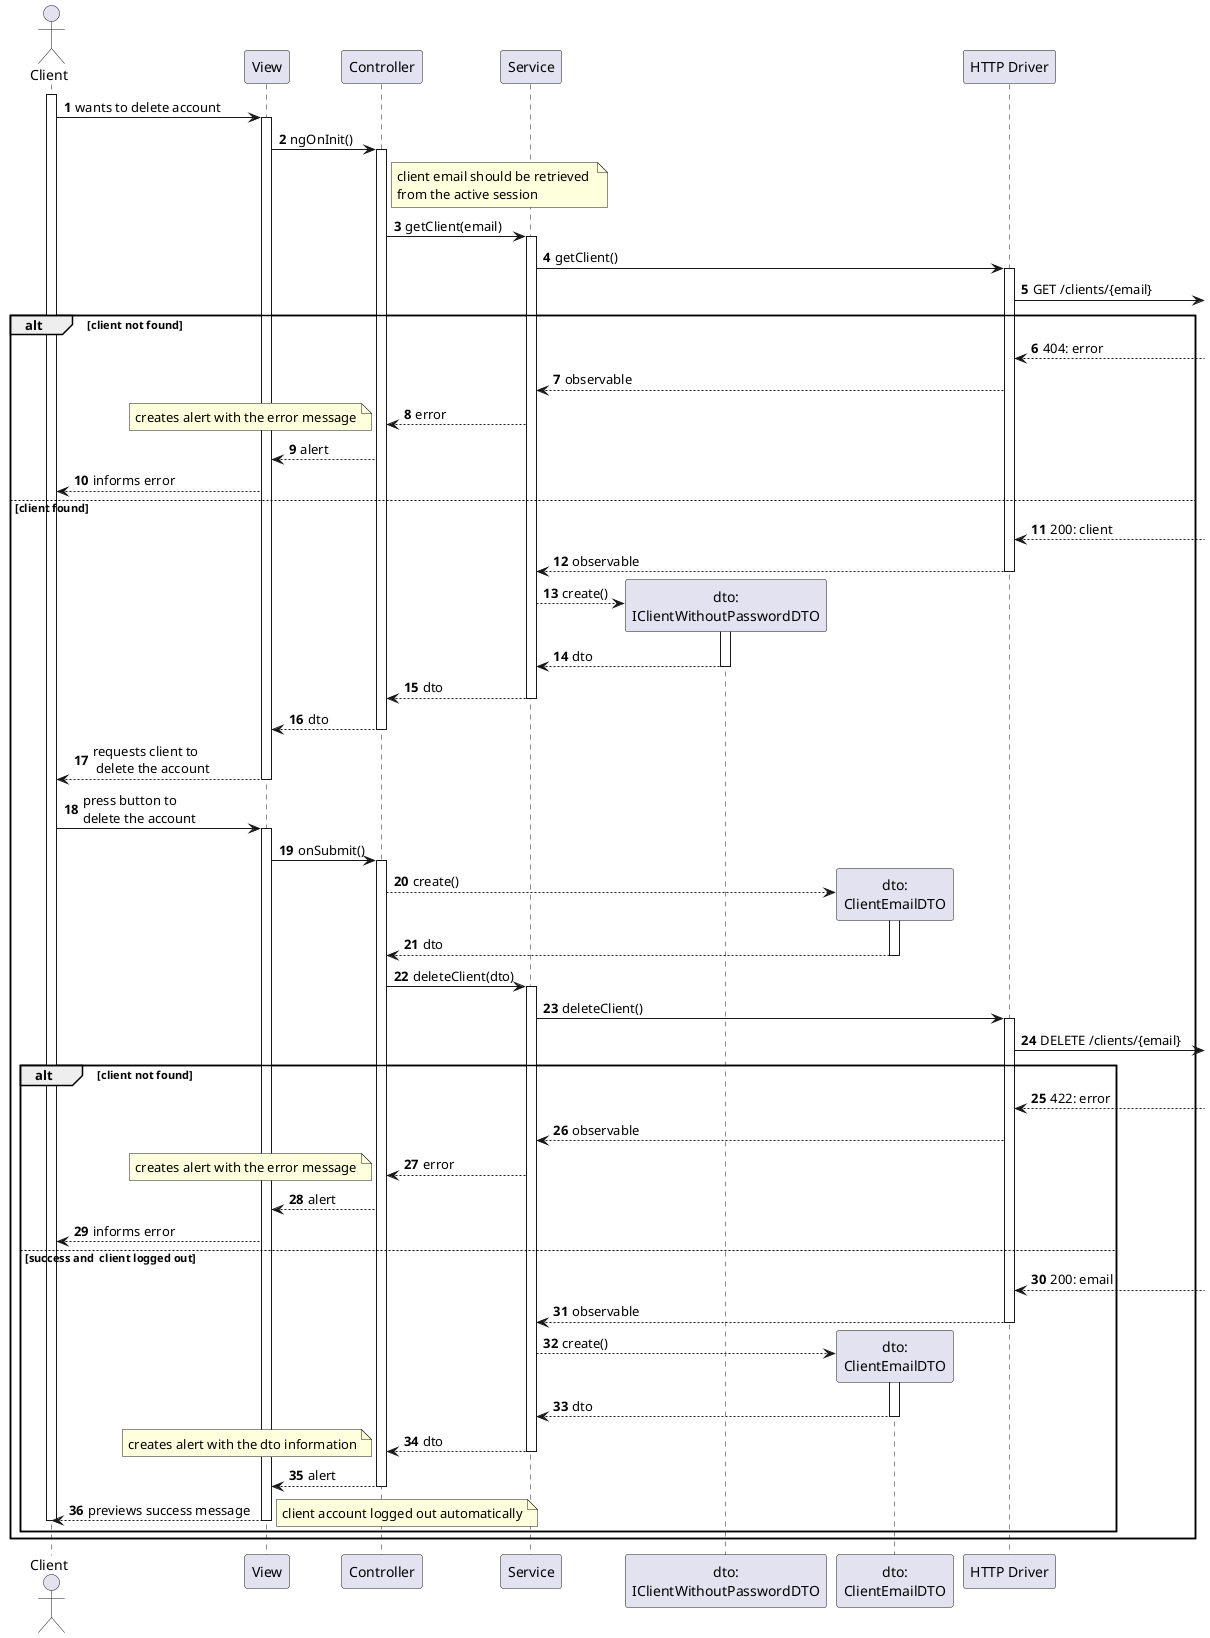 @startuml
autonumber

actor "Client" as usr

participant "View" as view
participant "Controller" as ctrl

participant "Service" as svc

participant "dto:\nIClientWithoutPasswordDTO" as cp_dto
participant "dto:\nClientEmailDTO" as ec_dto

participant "HTTP Driver" as http

activate usr
    usr -> view : wants to delete account
    activate view
        view -> ctrl : ngOnInit()
        activate ctrl
        note right of ctrl : client email should be retrieved \nfrom the active session
            ctrl -> svc : getClient(email)
            activate svc
                svc -> http : getClient()
                activate http
                    http ->] : GET /clients/{email}
alt client not found
                    http <--] : 404: error
                    http --> svc : observable
                    svc --> ctrl : error
                    note left : creates alert with the error message
                    ctrl --> view : alert
                    view --> usr : informs error
else client found
                    http <--] : 200: client
                    http --> svc : observable
                deactivate http
                svc --> cp_dto** : create()
                activate cp_dto
                    cp_dto --> svc : dto
                deactivate cp_dto
                svc --> ctrl : dto
            deactivate svc
            ctrl --> view : dto
        deactivate ctrl
        view --> usr : requests client to\n delete the account
    deactivate view

    usr -> view : press button to \ndelete the account
    activate view
        view -> ctrl : onSubmit()
        activate ctrl

        ctrl --> ec_dto ** : create()
        activate ec_dto
            ec_dto --> ctrl : dto
        deactivate ec_dto

            ctrl -> svc : deleteClient(dto)
            activate svc
                svc -> http : deleteClient()
                activate http
                    http ->] : DELETE /clients/{email}
alt client not found
                    http <--] : 422: error
                    http --> svc : observable
                    svc --> ctrl : error
                    note left : creates alert with the error message
                    ctrl --> view : alert
                    view --> usr : informs error
else success and  client logged out
                    http <--] : 200: email
                    http --> svc : observable
               deactivate http

                    svc --> ec_dto ** : create()
                    activate ec_dto
                        ec_dto --> svc : dto
                    deactivate ec_dto


                svc --> ctrl : dto
            deactivate svc
            note left : creates alert with the dto information
            ctrl --> view : alert


        deactivate ctrl

        view --> usr : previews success message
        note right : client account logged out automatically
    deactivate view




deactivate usr
end
end
@enduml
